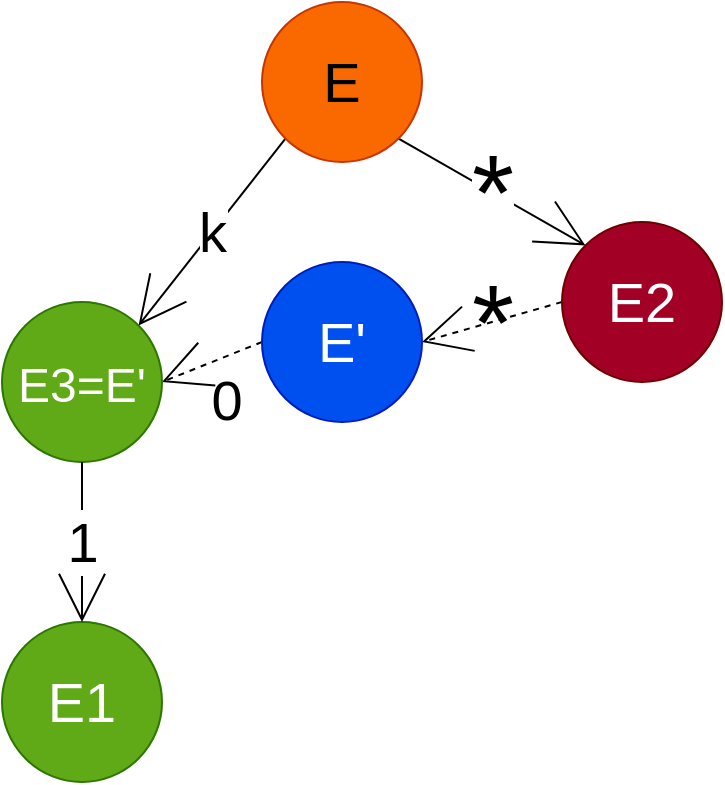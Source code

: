 <mxfile>
    <diagram id="jQioMgZ77aRWDrUcnonD" name="Page-1">
        <mxGraphModel dx="621" dy="1290" grid="1" gridSize="10" guides="1" tooltips="1" connect="1" arrows="1" fold="1" page="1" pageScale="1" pageWidth="850" pageHeight="1100" math="0" shadow="0">
            <root>
                <mxCell id="0"/>
                <mxCell id="1" parent="0"/>
                <mxCell id="2" value="k" style="rounded=0;orthogonalLoop=1;jettySize=auto;html=1;exitX=0;exitY=1;exitDx=0;exitDy=0;entryX=1;entryY=0;entryDx=0;entryDy=0;fontSize=28;endArrow=open;endFill=0;endSize=22;" parent="1" source="4" target="10" edge="1">
                    <mxGeometry relative="1" as="geometry"/>
                </mxCell>
                <mxCell id="3" value="*" style="edgeStyle=none;orthogonalLoop=1;jettySize=auto;html=1;exitX=1;exitY=1;exitDx=0;exitDy=0;entryX=0;entryY=0;entryDx=0;entryDy=0;fontSize=54;endArrow=open;endFill=0;endSize=22;" parent="1" source="4" target="8" edge="1">
                    <mxGeometry relative="1" as="geometry"/>
                </mxCell>
                <mxCell id="4" value="E" style="ellipse;whiteSpace=wrap;html=1;aspect=fixed;fontSize=28;fillColor=#fa6800;strokeColor=#C73500;fontColor=#000000;" parent="1" vertex="1">
                    <mxGeometry x="130" y="10" width="80" height="80" as="geometry"/>
                </mxCell>
                <mxCell id="5" value="0" style="edgeStyle=none;orthogonalLoop=1;jettySize=auto;html=1;exitX=0;exitY=0.5;exitDx=0;exitDy=0;entryX=1;entryY=0.5;entryDx=0;entryDy=0;fontSize=28;endArrow=open;endFill=0;endSize=22;dashed=1;labelBackgroundColor=none;" parent="1" source="9" target="10" edge="1">
                    <mxGeometry y="20" relative="1" as="geometry">
                        <mxPoint as="offset"/>
                    </mxGeometry>
                </mxCell>
                <mxCell id="6" value="E1" style="ellipse;whiteSpace=wrap;html=1;aspect=fixed;fontSize=28;fillColor=#60a917;strokeColor=#2D7600;fontColor=#ffffff;" parent="1" vertex="1">
                    <mxGeometry y="320" width="80" height="80" as="geometry"/>
                </mxCell>
                <mxCell id="7" value="*" style="edgeStyle=none;orthogonalLoop=1;jettySize=auto;html=1;exitX=0;exitY=0.5;exitDx=0;exitDy=0;entryX=1;entryY=0.5;entryDx=0;entryDy=0;fontSize=54;endArrow=open;endFill=0;endSize=22;dashed=1;labelBackgroundColor=none;" parent="1" source="8" target="9" edge="1">
                    <mxGeometry relative="1" as="geometry"/>
                </mxCell>
                <mxCell id="8" value="E2" style="ellipse;whiteSpace=wrap;html=1;aspect=fixed;fontSize=28;fillColor=#a20025;strokeColor=#6F0000;fontColor=#ffffff;" parent="1" vertex="1">
                    <mxGeometry x="280" y="120" width="80" height="80" as="geometry"/>
                </mxCell>
                <mxCell id="9" value="E'" style="ellipse;whiteSpace=wrap;html=1;aspect=fixed;fontSize=28;fillColor=#0050ef;strokeColor=#001DBC;fontColor=#ffffff;" parent="1" vertex="1">
                    <mxGeometry x="130" y="140" width="80" height="80" as="geometry"/>
                </mxCell>
                <mxCell id="10" value="&lt;font style=&quot;font-size: 24px&quot;&gt;E3=E'&lt;/font&gt;" style="ellipse;whiteSpace=wrap;html=1;aspect=fixed;fontSize=28;fillColor=#60a917;strokeColor=#2D7600;fontColor=#ffffff;" parent="1" vertex="1">
                    <mxGeometry y="160" width="80" height="80" as="geometry"/>
                </mxCell>
                <mxCell id="12" value="1" style="rounded=0;orthogonalLoop=1;jettySize=auto;html=1;exitX=0.5;exitY=1;exitDx=0;exitDy=0;entryX=0.5;entryY=0;entryDx=0;entryDy=0;fontSize=28;endArrow=open;endFill=0;endSize=22;" parent="1" source="10" target="6" edge="1">
                    <mxGeometry relative="1" as="geometry">
                        <mxPoint x="129.996" y="216.564" as="sourcePoint"/>
                        <mxPoint x="16.564" y="189.996" as="targetPoint"/>
                    </mxGeometry>
                </mxCell>
            </root>
        </mxGraphModel>
    </diagram>
</mxfile>